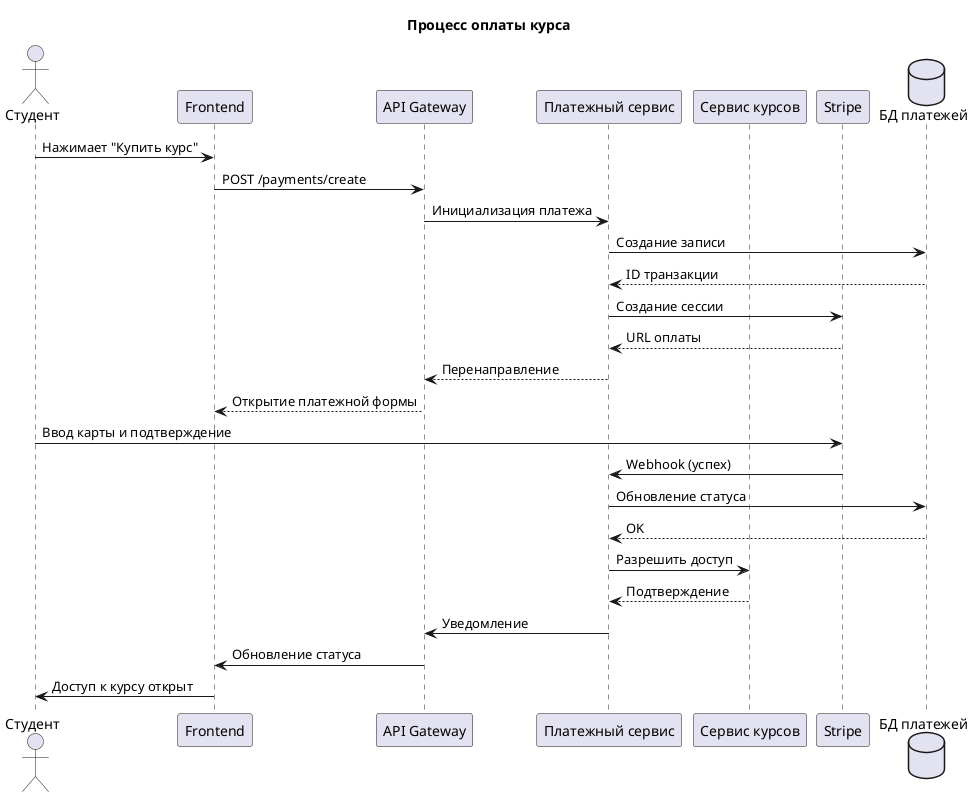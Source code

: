 @startuml sequence_course_payment
title Процесс оплаты курса

actor Студент as user
participant "Frontend" as front
participant "API Gateway" as api
participant "Платежный сервис" as payment
participant "Сервис курсов" as courses
participant "Stripe" as stripe
database "БД платежей" as pay_db

user -> front: Нажимает "Купить курс"
front -> api: POST /payments/create
api -> payment: Инициализация платежа
payment -> pay_db: Создание записи
pay_db --> payment: ID транзакции
payment -> stripe: Создание сессии
stripe --> payment: URL оплаты
payment --> api: Перенаправление
api --> front: Открытие платежной формы

user -> stripe: Ввод карты и подтверждение
stripe -> payment: Webhook (успех)
payment -> pay_db: Обновление статуса
pay_db --> payment: OK
payment -> courses: Разрешить доступ
courses --> payment: Подтверждение
payment -> api: Уведомление
api -> front: Обновление статуса
front -> user: Доступ к курсу открыт
@enduml
